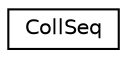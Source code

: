 digraph "Graphical Class Hierarchy"
{
 // LATEX_PDF_SIZE
  edge [fontname="Helvetica",fontsize="10",labelfontname="Helvetica",labelfontsize="10"];
  node [fontname="Helvetica",fontsize="10",shape=record];
  rankdir="LR";
  Node0 [label="CollSeq",height=0.2,width=0.4,color="black", fillcolor="white", style="filled",URL="$structCollSeq.html",tooltip=" "];
}
